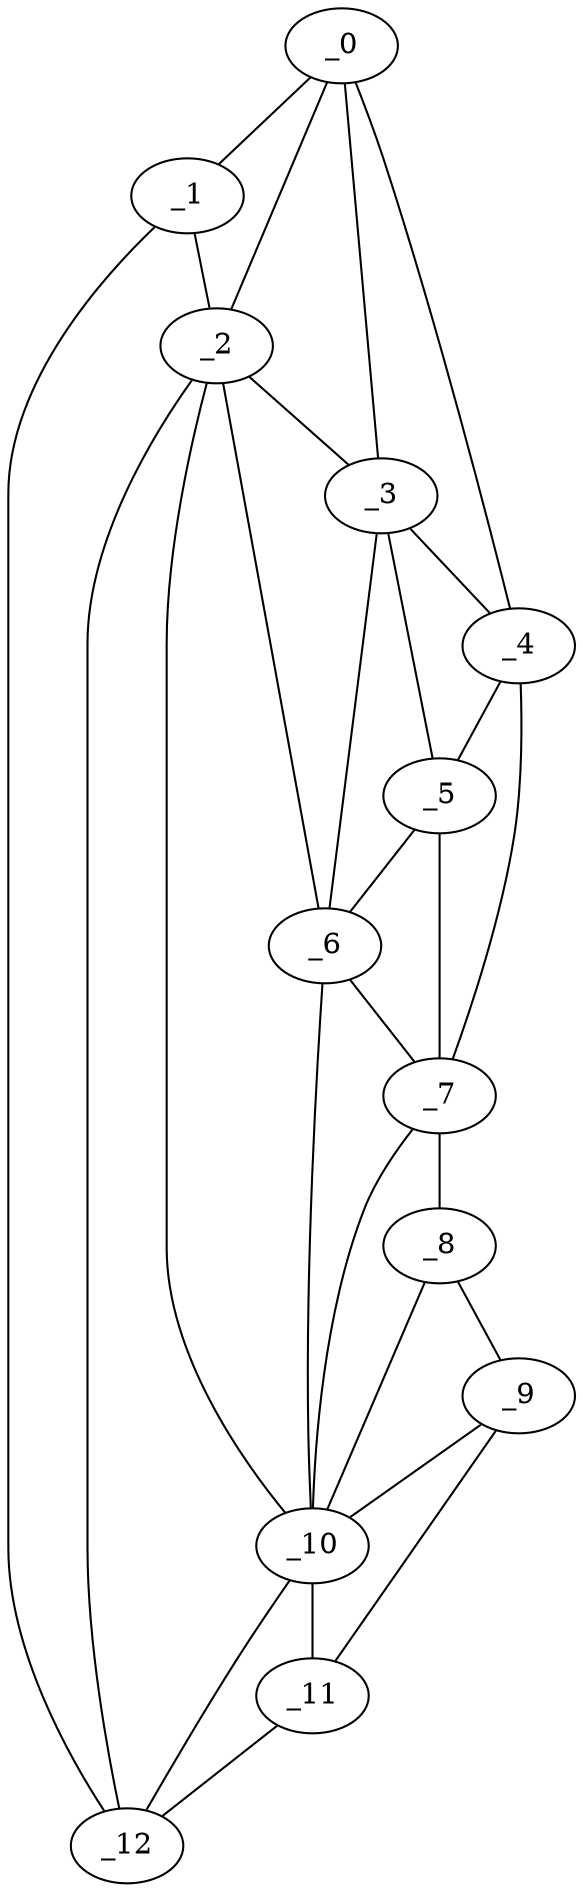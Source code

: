 graph "obj35__345.gxl" {
	_0	 [x=2,
		y=58];
	_1	 [x=2,
		y=64];
	_0 -- _1	 [valence=1];
	_2	 [x=7,
		y=63];
	_0 -- _2	 [valence=1];
	_3	 [x=18,
		y=51];
	_0 -- _3	 [valence=2];
	_4	 [x=22,
		y=45];
	_0 -- _4	 [valence=1];
	_1 -- _2	 [valence=2];
	_12	 [x=127,
		y=64];
	_1 -- _12	 [valence=1];
	_2 -- _3	 [valence=2];
	_6	 [x=40,
		y=46];
	_2 -- _6	 [valence=1];
	_10	 [x=123,
		y=62];
	_2 -- _10	 [valence=2];
	_2 -- _12	 [valence=2];
	_3 -- _4	 [valence=1];
	_5	 [x=30,
		y=45];
	_3 -- _5	 [valence=2];
	_3 -- _6	 [valence=2];
	_4 -- _5	 [valence=2];
	_7	 [x=102,
		y=41];
	_4 -- _7	 [valence=1];
	_5 -- _6	 [valence=2];
	_5 -- _7	 [valence=2];
	_6 -- _7	 [valence=2];
	_6 -- _10	 [valence=2];
	_8	 [x=110,
		y=43];
	_7 -- _8	 [valence=1];
	_7 -- _10	 [valence=1];
	_9	 [x=118,
		y=47];
	_8 -- _9	 [valence=1];
	_8 -- _10	 [valence=2];
	_9 -- _10	 [valence=2];
	_11	 [x=127,
		y=55];
	_9 -- _11	 [valence=1];
	_10 -- _11	 [valence=2];
	_10 -- _12	 [valence=2];
	_11 -- _12	 [valence=1];
}
